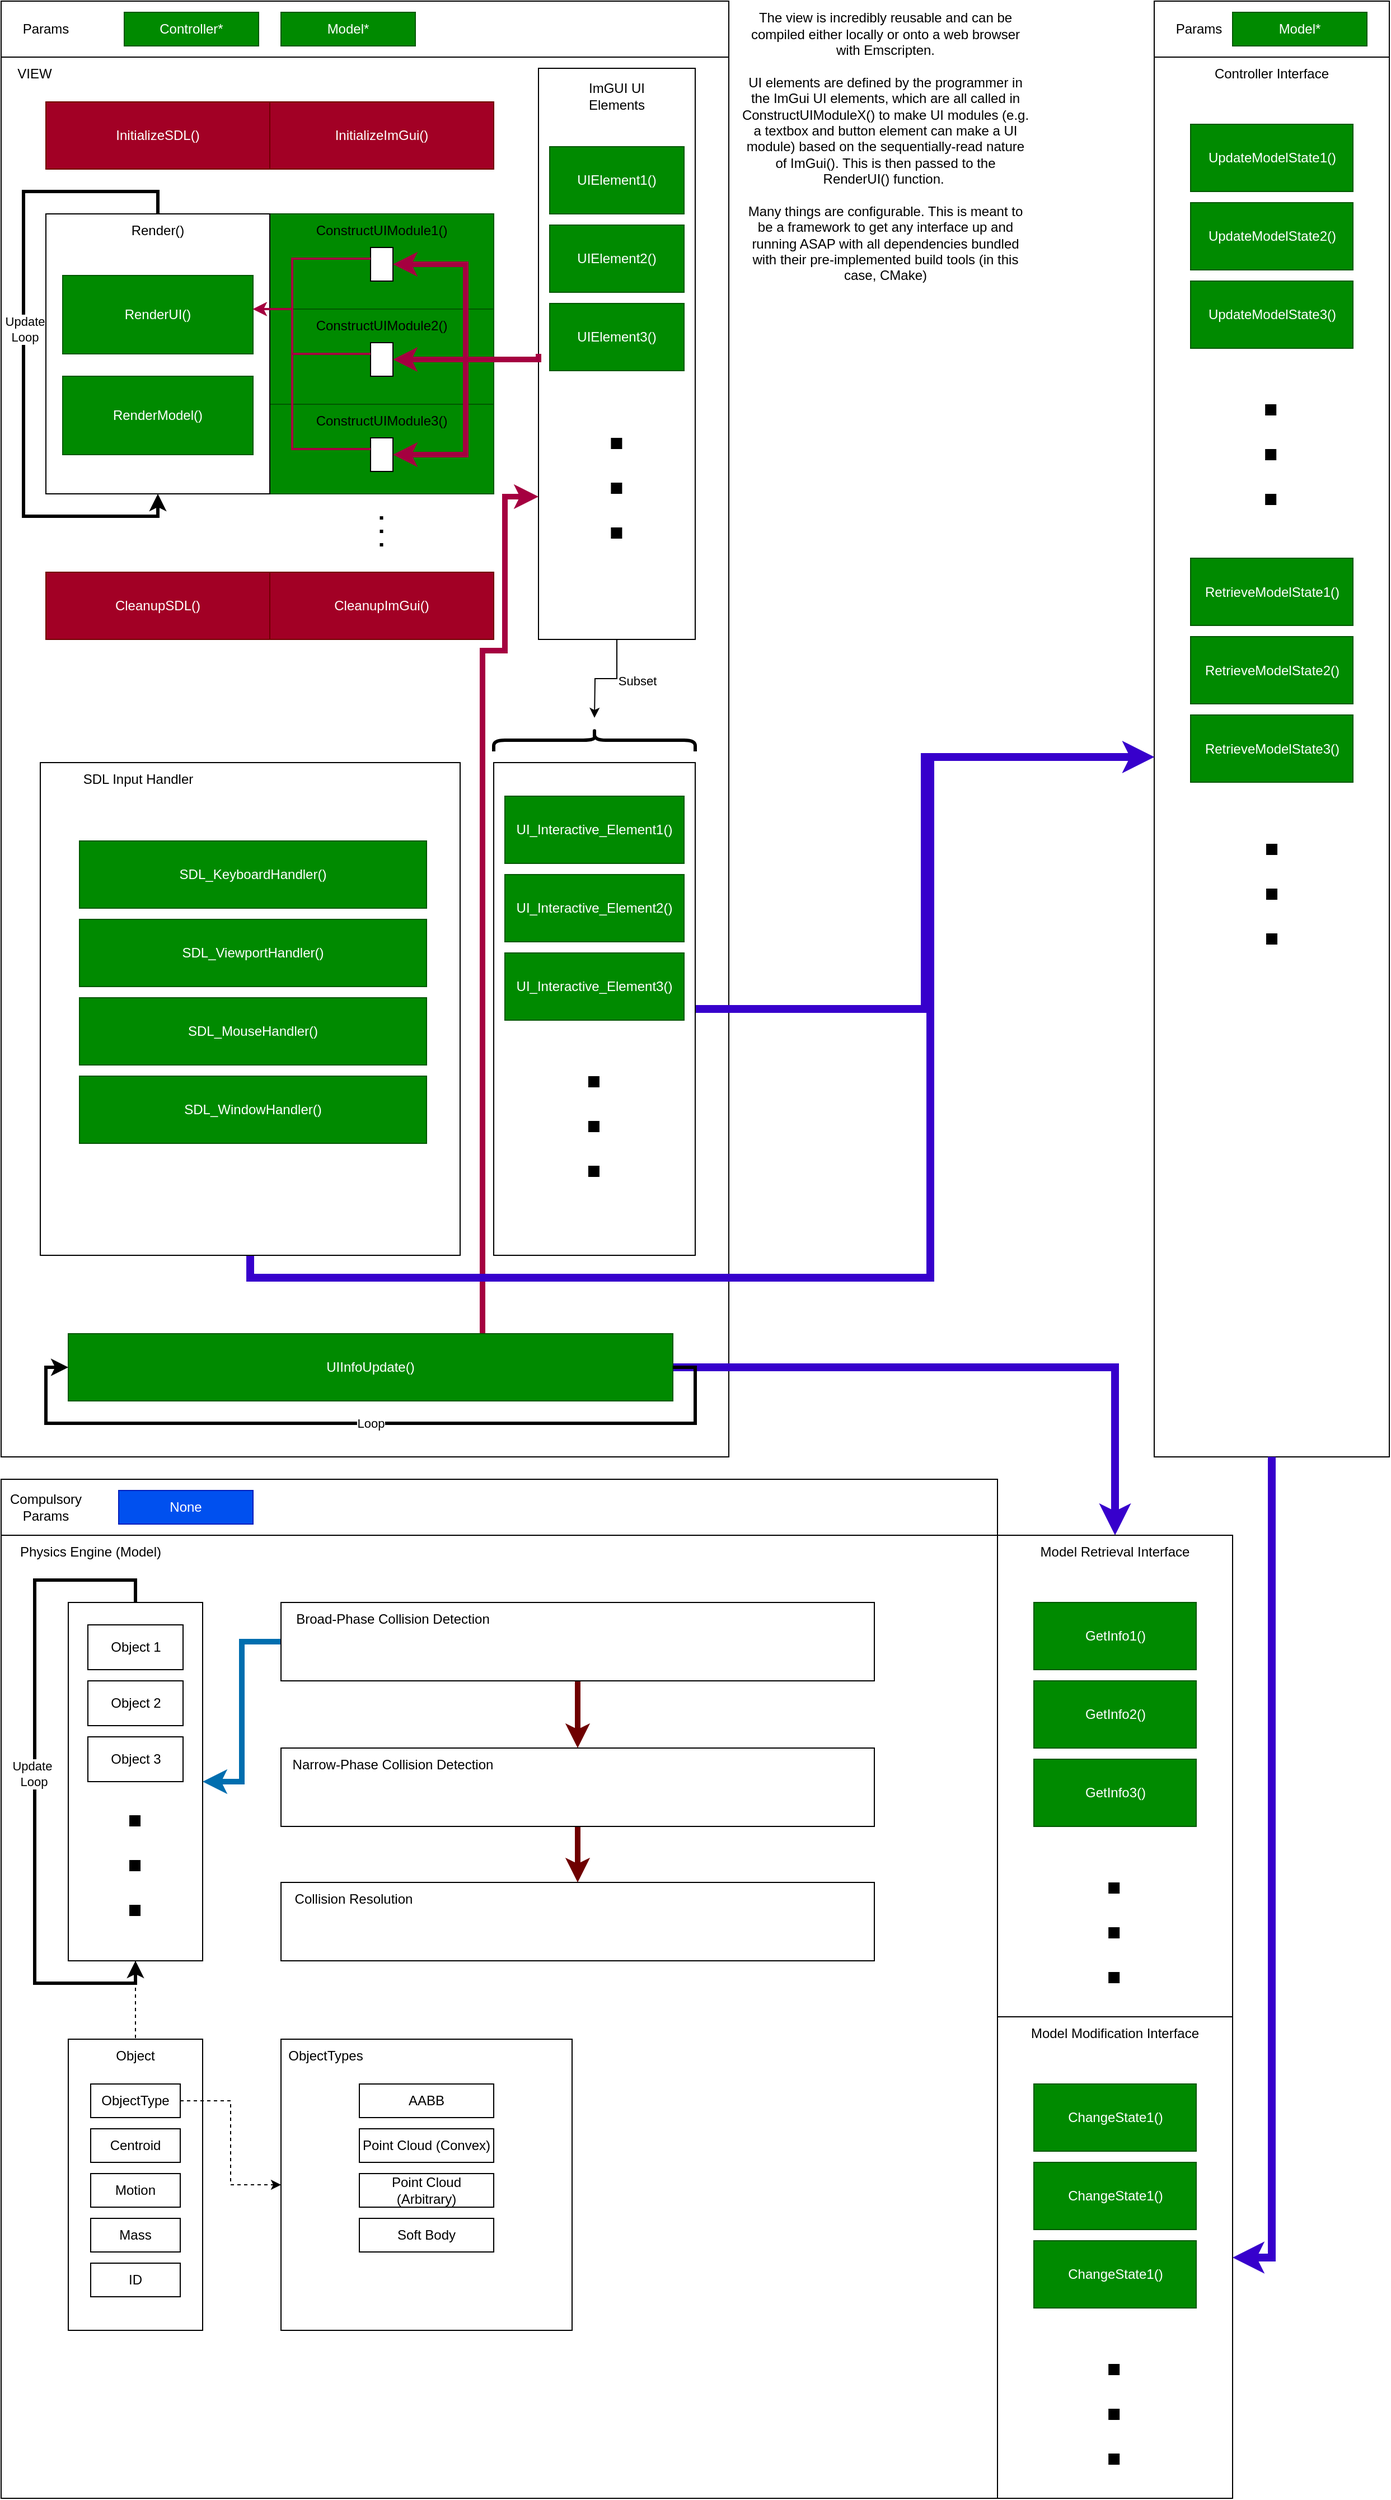 <mxfile version="22.1.2" type="device">
  <diagram name="Page-1" id="G8i8LE4mS__vQXn5z2gx">
    <mxGraphModel dx="1912" dy="1164" grid="1" gridSize="10" guides="1" tooltips="1" connect="1" arrows="1" fold="1" page="1" pageScale="1" pageWidth="4681" pageHeight="3300" math="0" shadow="0">
      <root>
        <mxCell id="0" />
        <mxCell id="1" parent="0" />
        <mxCell id="o1G3f_ZrXJ-Z2UeKWCLR-1" value="" style="rounded=0;whiteSpace=wrap;html=1;" parent="1" vertex="1">
          <mxGeometry y="50" width="650" height="1250" as="geometry" />
        </mxCell>
        <mxCell id="o1G3f_ZrXJ-Z2UeKWCLR-2" value="VIEW" style="text;html=1;strokeColor=none;fillColor=none;align=center;verticalAlign=middle;whiteSpace=wrap;rounded=0;" parent="1" vertex="1">
          <mxGeometry y="50" width="60" height="30" as="geometry" />
        </mxCell>
        <mxCell id="o1G3f_ZrXJ-Z2UeKWCLR-20" value="CleanupSDL()" style="rounded=0;whiteSpace=wrap;html=1;fillColor=#a20025;fontColor=#ffffff;strokeColor=#6F0000;" parent="1" vertex="1">
          <mxGeometry x="40" y="510" width="200" height="60" as="geometry" />
        </mxCell>
        <mxCell id="o1G3f_ZrXJ-Z2UeKWCLR-21" value="CleanupImGui()" style="rounded=0;whiteSpace=wrap;html=1;fillColor=#a20025;fontColor=#ffffff;strokeColor=#6F0000;" parent="1" vertex="1">
          <mxGeometry x="240" y="510" width="200" height="60" as="geometry" />
        </mxCell>
        <mxCell id="o1G3f_ZrXJ-Z2UeKWCLR-10" value="" style="rounded=0;whiteSpace=wrap;html=1;" parent="1" vertex="1">
          <mxGeometry width="650" height="50" as="geometry" />
        </mxCell>
        <mxCell id="o1G3f_ZrXJ-Z2UeKWCLR-11" value="Params" style="text;html=1;strokeColor=none;fillColor=none;align=center;verticalAlign=middle;whiteSpace=wrap;rounded=0;" parent="1" vertex="1">
          <mxGeometry width="80" height="50" as="geometry" />
        </mxCell>
        <mxCell id="o1G3f_ZrXJ-Z2UeKWCLR-13" value="Controller*" style="rounded=0;whiteSpace=wrap;html=1;fillColor=#008a00;fontColor=#ffffff;strokeColor=#005700;" parent="1" vertex="1">
          <mxGeometry x="110" y="10" width="120" height="30" as="geometry" />
        </mxCell>
        <mxCell id="o1G3f_ZrXJ-Z2UeKWCLR-19" value="Model*" style="rounded=0;whiteSpace=wrap;html=1;fillColor=#008a00;fontColor=#ffffff;strokeColor=#005700;" parent="1" vertex="1">
          <mxGeometry x="250" y="10" width="120" height="30" as="geometry" />
        </mxCell>
        <mxCell id="o1G3f_ZrXJ-Z2UeKWCLR-25" value="" style="rounded=0;whiteSpace=wrap;html=1;fillColor=#008a00;fontColor=#ffffff;strokeColor=#005700;" parent="1" vertex="1">
          <mxGeometry x="240" y="190" width="200" height="90" as="geometry" />
        </mxCell>
        <mxCell id="o1G3f_ZrXJ-Z2UeKWCLR-27" value="ConstructUIModule1()" style="text;html=1;strokeColor=none;fillColor=none;align=center;verticalAlign=middle;whiteSpace=wrap;rounded=0;" parent="1" vertex="1">
          <mxGeometry x="240" y="190" width="200" height="30" as="geometry" />
        </mxCell>
        <mxCell id="o1G3f_ZrXJ-Z2UeKWCLR-29" value="" style="rounded=0;whiteSpace=wrap;html=1;" parent="1" vertex="1">
          <mxGeometry x="480" y="60" width="140" height="510" as="geometry" />
        </mxCell>
        <mxCell id="o1G3f_ZrXJ-Z2UeKWCLR-30" value="UIElement1()" style="rounded=0;whiteSpace=wrap;html=1;fillColor=#008a00;fontColor=#ffffff;strokeColor=#005700;" parent="1" vertex="1">
          <mxGeometry x="490" y="130" width="120" height="60" as="geometry" />
        </mxCell>
        <mxCell id="o1G3f_ZrXJ-Z2UeKWCLR-31" value="UIElement2()" style="rounded=0;whiteSpace=wrap;html=1;fillColor=#008a00;fontColor=#ffffff;strokeColor=#005700;" parent="1" vertex="1">
          <mxGeometry x="490" y="200" width="120" height="60" as="geometry" />
        </mxCell>
        <mxCell id="o1G3f_ZrXJ-Z2UeKWCLR-32" value="UIElement3()" style="rounded=0;whiteSpace=wrap;html=1;fillColor=#008a00;fontColor=#ffffff;strokeColor=#005700;" parent="1" vertex="1">
          <mxGeometry x="490" y="270" width="120" height="60" as="geometry" />
        </mxCell>
        <mxCell id="o1G3f_ZrXJ-Z2UeKWCLR-33" value="" style="endArrow=none;dashed=1;html=1;dashPattern=1 3;strokeWidth=10;rounded=0;" parent="1" edge="1">
          <mxGeometry width="50" height="50" relative="1" as="geometry">
            <mxPoint x="549.71" y="390" as="sourcePoint" />
            <mxPoint x="549.71" y="490" as="targetPoint" />
          </mxGeometry>
        </mxCell>
        <mxCell id="o1G3f_ZrXJ-Z2UeKWCLR-34" value="" style="rounded=0;whiteSpace=wrap;html=1;" parent="1" vertex="1">
          <mxGeometry x="330" y="220" width="20" height="30" as="geometry" />
        </mxCell>
        <mxCell id="o1G3f_ZrXJ-Z2UeKWCLR-37" value="ImGUI UI Elements" style="text;html=1;strokeColor=none;fillColor=none;align=center;verticalAlign=middle;whiteSpace=wrap;rounded=0;" parent="1" vertex="1">
          <mxGeometry x="520" y="70" width="60" height="30" as="geometry" />
        </mxCell>
        <mxCell id="o1G3f_ZrXJ-Z2UeKWCLR-41" value="The view is incredibly reusable and can be compiled either locally or onto a web browser with Emscripten. &lt;br&gt;&lt;br&gt;UI elements are defined by the programmer in the ImGui UI elements, which are all called in ConstructUIModuleX() to make UI modules (e.g. a textbox and button element can make a UI module) based on the sequentially-read nature of ImGui(). This is then passed to the RenderUI() function.&amp;nbsp;&lt;br&gt;&lt;br&gt;Many things are configurable. This is meant to be a framework to get any interface up and running ASAP with all dependencies bundled with their pre-implemented build tools (in this case, CMake)" style="text;html=1;strokeColor=none;fillColor=none;align=center;verticalAlign=middle;whiteSpace=wrap;rounded=0;" parent="1" vertex="1">
          <mxGeometry x="660" width="260" height="260" as="geometry" />
        </mxCell>
        <mxCell id="o1G3f_ZrXJ-Z2UeKWCLR-45" value="" style="rounded=0;whiteSpace=wrap;html=1;fillColor=#008a00;fontColor=#ffffff;strokeColor=#005700;" parent="1" vertex="1">
          <mxGeometry x="240" y="275" width="200" height="85" as="geometry" />
        </mxCell>
        <mxCell id="o1G3f_ZrXJ-Z2UeKWCLR-46" value="ConstructUIModule2()" style="text;html=1;strokeColor=none;fillColor=none;align=center;verticalAlign=middle;whiteSpace=wrap;rounded=0;" parent="1" vertex="1">
          <mxGeometry x="240" y="275" width="200" height="30" as="geometry" />
        </mxCell>
        <mxCell id="o1G3f_ZrXJ-Z2UeKWCLR-47" value="" style="rounded=0;whiteSpace=wrap;html=1;" parent="1" vertex="1">
          <mxGeometry x="330" y="305" width="20" height="30" as="geometry" />
        </mxCell>
        <mxCell id="o1G3f_ZrXJ-Z2UeKWCLR-48" value="" style="rounded=0;whiteSpace=wrap;html=1;fillColor=#008a00;fontColor=#ffffff;strokeColor=#005700;" parent="1" vertex="1">
          <mxGeometry x="240" y="360" width="200" height="80" as="geometry" />
        </mxCell>
        <mxCell id="o1G3f_ZrXJ-Z2UeKWCLR-49" value="ConstructUIModule3()" style="text;html=1;strokeColor=none;fillColor=none;align=center;verticalAlign=middle;whiteSpace=wrap;rounded=0;" parent="1" vertex="1">
          <mxGeometry x="240" y="360" width="200" height="30" as="geometry" />
        </mxCell>
        <mxCell id="o1G3f_ZrXJ-Z2UeKWCLR-50" value="" style="rounded=0;whiteSpace=wrap;html=1;" parent="1" vertex="1">
          <mxGeometry x="330" y="390" width="20" height="30" as="geometry" />
        </mxCell>
        <mxCell id="o1G3f_ZrXJ-Z2UeKWCLR-51" value="" style="endArrow=none;dashed=1;html=1;dashPattern=1 3;strokeWidth=3;rounded=0;" parent="1" edge="1">
          <mxGeometry width="50" height="50" relative="1" as="geometry">
            <mxPoint x="339.76" y="460" as="sourcePoint" />
            <mxPoint x="339.76" y="490" as="targetPoint" />
          </mxGeometry>
        </mxCell>
        <mxCell id="o1G3f_ZrXJ-Z2UeKWCLR-58" style="edgeStyle=orthogonalEdgeStyle;rounded=0;orthogonalLoop=1;jettySize=auto;html=1;exitX=0;exitY=0.5;exitDx=0;exitDy=0;entryX=1;entryY=0.5;entryDx=0;entryDy=0;fillColor=#d80073;strokeColor=#A50040;strokeWidth=5;" parent="1" source="o1G3f_ZrXJ-Z2UeKWCLR-29" target="o1G3f_ZrXJ-Z2UeKWCLR-47" edge="1">
          <mxGeometry relative="1" as="geometry">
            <Array as="points">
              <mxPoint x="480" y="320" />
            </Array>
          </mxGeometry>
        </mxCell>
        <mxCell id="o1G3f_ZrXJ-Z2UeKWCLR-59" style="edgeStyle=orthogonalEdgeStyle;rounded=0;orthogonalLoop=1;jettySize=auto;html=1;entryX=1;entryY=0.5;entryDx=0;entryDy=0;fillColor=#d80073;strokeColor=#A50040;strokeWidth=5;" parent="1" target="o1G3f_ZrXJ-Z2UeKWCLR-50" edge="1">
          <mxGeometry relative="1" as="geometry">
            <mxPoint x="480" y="320" as="sourcePoint" />
            <Array as="points">
              <mxPoint x="480" y="320" />
              <mxPoint x="415" y="320" />
              <mxPoint x="415" y="405" />
            </Array>
          </mxGeometry>
        </mxCell>
        <mxCell id="o1G3f_ZrXJ-Z2UeKWCLR-57" style="edgeStyle=orthogonalEdgeStyle;rounded=0;orthogonalLoop=1;jettySize=auto;html=1;entryX=1;entryY=0.5;entryDx=0;entryDy=0;fillColor=#d80073;strokeColor=#A50040;strokeWidth=5;" parent="1" target="o1G3f_ZrXJ-Z2UeKWCLR-34" edge="1">
          <mxGeometry relative="1" as="geometry">
            <mxPoint x="480" y="320" as="sourcePoint" />
            <Array as="points">
              <mxPoint x="480" y="320" />
              <mxPoint x="415" y="320" />
              <mxPoint x="415" y="235" />
            </Array>
          </mxGeometry>
        </mxCell>
        <mxCell id="o1G3f_ZrXJ-Z2UeKWCLR-6" value="InitializeSDL()" style="rounded=0;whiteSpace=wrap;html=1;fillColor=#a20025;fontColor=#ffffff;strokeColor=#6F0000;" parent="1" vertex="1">
          <mxGeometry x="40" y="90" width="200" height="60" as="geometry" />
        </mxCell>
        <mxCell id="o1G3f_ZrXJ-Z2UeKWCLR-8" value="InitializeImGui()" style="rounded=0;whiteSpace=wrap;html=1;fillColor=#a20025;fontColor=#ffffff;strokeColor=#6F0000;" parent="1" vertex="1">
          <mxGeometry x="240" y="90" width="200" height="60" as="geometry" />
        </mxCell>
        <mxCell id="o1G3f_ZrXJ-Z2UeKWCLR-3" value="" style="rounded=0;whiteSpace=wrap;html=1;" parent="1" vertex="1">
          <mxGeometry x="40" y="190" width="200" height="250" as="geometry" />
        </mxCell>
        <mxCell id="o1G3f_ZrXJ-Z2UeKWCLR-4" value="RenderUI()" style="rounded=0;whiteSpace=wrap;html=1;fillColor=#008a00;fontColor=#ffffff;strokeColor=#005700;" parent="1" vertex="1">
          <mxGeometry x="55" y="245" width="170" height="70" as="geometry" />
        </mxCell>
        <mxCell id="o1G3f_ZrXJ-Z2UeKWCLR-136" style="edgeStyle=orthogonalEdgeStyle;rounded=0;orthogonalLoop=1;jettySize=auto;html=1;exitX=0.5;exitY=0;exitDx=0;exitDy=0;entryX=0.5;entryY=1;entryDx=0;entryDy=0;strokeWidth=3;" parent="1" source="o1G3f_ZrXJ-Z2UeKWCLR-5" target="o1G3f_ZrXJ-Z2UeKWCLR-3" edge="1">
          <mxGeometry relative="1" as="geometry">
            <Array as="points">
              <mxPoint x="140" y="170" />
              <mxPoint x="20" y="170" />
              <mxPoint x="20" y="460" />
              <mxPoint x="140" y="460" />
            </Array>
          </mxGeometry>
        </mxCell>
        <mxCell id="o1G3f_ZrXJ-Z2UeKWCLR-137" value="Update&lt;br&gt;Loop" style="edgeLabel;html=1;align=center;verticalAlign=middle;resizable=0;points=[];" parent="o1G3f_ZrXJ-Z2UeKWCLR-136" vertex="1" connectable="0">
          <mxGeometry x="-0.078" y="1" relative="1" as="geometry">
            <mxPoint as="offset" />
          </mxGeometry>
        </mxCell>
        <mxCell id="o1G3f_ZrXJ-Z2UeKWCLR-5" value="Render()" style="text;html=1;strokeColor=none;fillColor=none;align=center;verticalAlign=middle;whiteSpace=wrap;rounded=0;" parent="1" vertex="1">
          <mxGeometry x="125" y="190" width="30" height="30" as="geometry" />
        </mxCell>
        <mxCell id="o1G3f_ZrXJ-Z2UeKWCLR-9" value="RenderModel()" style="rounded=0;whiteSpace=wrap;html=1;fillColor=#008a00;fontColor=#ffffff;strokeColor=#005700;" parent="1" vertex="1">
          <mxGeometry x="55" y="335" width="170" height="70" as="geometry" />
        </mxCell>
        <mxCell id="o1G3f_ZrXJ-Z2UeKWCLR-88" style="edgeStyle=orthogonalEdgeStyle;rounded=0;orthogonalLoop=1;jettySize=auto;html=1;exitX=1;exitY=0.5;exitDx=0;exitDy=0;entryX=0;entryY=0.5;entryDx=0;entryDy=0;strokeWidth=7;fillColor=#6a00ff;strokeColor=#3700CC;" parent="1" source="o1G3f_ZrXJ-Z2UeKWCLR-68" target="o1G3f_ZrXJ-Z2UeKWCLR-85" edge="1">
          <mxGeometry relative="1" as="geometry" />
        </mxCell>
        <mxCell id="o1G3f_ZrXJ-Z2UeKWCLR-68" value="" style="rounded=0;whiteSpace=wrap;html=1;" parent="1" vertex="1">
          <mxGeometry x="440" y="680" width="180" height="440" as="geometry" />
        </mxCell>
        <mxCell id="o1G3f_ZrXJ-Z2UeKWCLR-72" value="" style="group" parent="1" vertex="1" connectable="0">
          <mxGeometry x="440" y="640" width="180" height="30" as="geometry" />
        </mxCell>
        <mxCell id="o1G3f_ZrXJ-Z2UeKWCLR-69" value="" style="shape=curlyBracket;whiteSpace=wrap;html=1;rounded=1;labelPosition=left;verticalLabelPosition=middle;align=right;verticalAlign=middle;direction=south;strokeWidth=3;" parent="o1G3f_ZrXJ-Z2UeKWCLR-72" vertex="1">
          <mxGeometry y="10" width="180" height="20" as="geometry" />
        </mxCell>
        <mxCell id="o1G3f_ZrXJ-Z2UeKWCLR-71" style="edgeStyle=orthogonalEdgeStyle;rounded=0;orthogonalLoop=1;jettySize=auto;html=1;exitX=0.5;exitY=1;exitDx=0;exitDy=0;" parent="o1G3f_ZrXJ-Z2UeKWCLR-72" source="o1G3f_ZrXJ-Z2UeKWCLR-29" edge="1">
          <mxGeometry relative="1" as="geometry">
            <mxPoint x="90" as="targetPoint" />
          </mxGeometry>
        </mxCell>
        <mxCell id="o1G3f_ZrXJ-Z2UeKWCLR-75" value="Subset" style="edgeLabel;html=1;align=center;verticalAlign=middle;resizable=0;points=[];" parent="o1G3f_ZrXJ-Z2UeKWCLR-71" vertex="1" connectable="0">
          <mxGeometry x="0.254" y="1" relative="1" as="geometry">
            <mxPoint x="36" as="offset" />
          </mxGeometry>
        </mxCell>
        <mxCell id="o1G3f_ZrXJ-Z2UeKWCLR-76" value="UI_Interactive_Element1()" style="rounded=0;whiteSpace=wrap;html=1;fillColor=#008a00;fontColor=#ffffff;strokeColor=#005700;" parent="1" vertex="1">
          <mxGeometry x="450" y="710" width="160" height="60" as="geometry" />
        </mxCell>
        <mxCell id="o1G3f_ZrXJ-Z2UeKWCLR-79" value="UI_Interactive_Element2()" style="rounded=0;whiteSpace=wrap;html=1;fillColor=#008a00;fontColor=#ffffff;strokeColor=#005700;" parent="1" vertex="1">
          <mxGeometry x="450" y="780" width="160" height="60" as="geometry" />
        </mxCell>
        <mxCell id="o1G3f_ZrXJ-Z2UeKWCLR-80" value="UI_Interactive_Element3()" style="rounded=0;whiteSpace=wrap;html=1;fillColor=#008a00;fontColor=#ffffff;strokeColor=#005700;" parent="1" vertex="1">
          <mxGeometry x="450" y="850" width="160" height="60" as="geometry" />
        </mxCell>
        <mxCell id="o1G3f_ZrXJ-Z2UeKWCLR-81" value="" style="endArrow=none;dashed=1;html=1;dashPattern=1 3;strokeWidth=10;rounded=0;" parent="1" edge="1">
          <mxGeometry width="50" height="50" relative="1" as="geometry">
            <mxPoint x="529.47" y="960" as="sourcePoint" />
            <mxPoint x="529.47" y="1060" as="targetPoint" />
          </mxGeometry>
        </mxCell>
        <mxCell id="o1G3f_ZrXJ-Z2UeKWCLR-87" value="" style="group" parent="1" vertex="1" connectable="0">
          <mxGeometry x="1030" y="50" width="210" height="1250" as="geometry" />
        </mxCell>
        <mxCell id="o1G3f_ZrXJ-Z2UeKWCLR-85" value="" style="rounded=0;whiteSpace=wrap;html=1;" parent="o1G3f_ZrXJ-Z2UeKWCLR-87" vertex="1">
          <mxGeometry width="210" height="1250" as="geometry" />
        </mxCell>
        <mxCell id="o1G3f_ZrXJ-Z2UeKWCLR-86" value="Controller Interface" style="text;html=1;strokeColor=none;fillColor=none;align=center;verticalAlign=middle;whiteSpace=wrap;rounded=0;" parent="o1G3f_ZrXJ-Z2UeKWCLR-87" vertex="1">
          <mxGeometry width="210" height="30" as="geometry" />
        </mxCell>
        <mxCell id="o1G3f_ZrXJ-Z2UeKWCLR-91" value="UpdateModelState1()" style="rounded=0;whiteSpace=wrap;html=1;fillColor=#008a00;fontColor=#ffffff;strokeColor=#005700;" parent="o1G3f_ZrXJ-Z2UeKWCLR-87" vertex="1">
          <mxGeometry x="32.5" y="60" width="145" height="60" as="geometry" />
        </mxCell>
        <mxCell id="o1G3f_ZrXJ-Z2UeKWCLR-98" value="UpdateModelState2()" style="rounded=0;whiteSpace=wrap;html=1;fillColor=#008a00;fontColor=#ffffff;strokeColor=#005700;" parent="o1G3f_ZrXJ-Z2UeKWCLR-87" vertex="1">
          <mxGeometry x="32.5" y="130" width="145" height="60" as="geometry" />
        </mxCell>
        <mxCell id="o1G3f_ZrXJ-Z2UeKWCLR-99" value="UpdateModelState3()" style="rounded=0;whiteSpace=wrap;html=1;fillColor=#008a00;fontColor=#ffffff;strokeColor=#005700;" parent="o1G3f_ZrXJ-Z2UeKWCLR-87" vertex="1">
          <mxGeometry x="32.5" y="200" width="145" height="60" as="geometry" />
        </mxCell>
        <mxCell id="o1G3f_ZrXJ-Z2UeKWCLR-102" value="" style="endArrow=none;dashed=1;html=1;dashPattern=1 3;strokeWidth=10;rounded=0;" parent="o1G3f_ZrXJ-Z2UeKWCLR-87" edge="1">
          <mxGeometry width="50" height="50" relative="1" as="geometry">
            <mxPoint x="104.09" y="310" as="sourcePoint" />
            <mxPoint x="104.09" y="410" as="targetPoint" />
          </mxGeometry>
        </mxCell>
        <mxCell id="URBZrm9Z0biOJ75B66dk-6" value="" style="group" vertex="1" connectable="0" parent="o1G3f_ZrXJ-Z2UeKWCLR-87">
          <mxGeometry x="32.5" y="447.5" width="145" height="355" as="geometry" />
        </mxCell>
        <mxCell id="URBZrm9Z0biOJ75B66dk-1" value="RetrieveModelState1()" style="rounded=0;whiteSpace=wrap;html=1;fillColor=#008a00;fontColor=#ffffff;strokeColor=#005700;" vertex="1" parent="URBZrm9Z0biOJ75B66dk-6">
          <mxGeometry width="145" height="60" as="geometry" />
        </mxCell>
        <mxCell id="URBZrm9Z0biOJ75B66dk-2" value="RetrieveModelState2()" style="rounded=0;whiteSpace=wrap;html=1;fillColor=#008a00;fontColor=#ffffff;strokeColor=#005700;" vertex="1" parent="URBZrm9Z0biOJ75B66dk-6">
          <mxGeometry y="70" width="145" height="60" as="geometry" />
        </mxCell>
        <mxCell id="URBZrm9Z0biOJ75B66dk-3" value="RetrieveModelState3()" style="rounded=0;whiteSpace=wrap;html=1;fillColor=#008a00;fontColor=#ffffff;strokeColor=#005700;" vertex="1" parent="URBZrm9Z0biOJ75B66dk-6">
          <mxGeometry y="140" width="145" height="60" as="geometry" />
        </mxCell>
        <mxCell id="URBZrm9Z0biOJ75B66dk-4" value="" style="endArrow=none;dashed=1;html=1;dashPattern=1 3;strokeWidth=10;rounded=0;" edge="1" parent="URBZrm9Z0biOJ75B66dk-6">
          <mxGeometry width="50" height="50" relative="1" as="geometry">
            <mxPoint x="72.5" y="255" as="sourcePoint" />
            <mxPoint x="72.5" y="355" as="targetPoint" />
          </mxGeometry>
        </mxCell>
        <mxCell id="o1G3f_ZrXJ-Z2UeKWCLR-103" value="" style="rounded=0;whiteSpace=wrap;html=1;" parent="1" vertex="1">
          <mxGeometry y="1370" width="890" height="860" as="geometry" />
        </mxCell>
        <mxCell id="o1G3f_ZrXJ-Z2UeKWCLR-105" value="" style="rounded=0;whiteSpace=wrap;html=1;" parent="1" vertex="1">
          <mxGeometry y="1320" width="890" height="50" as="geometry" />
        </mxCell>
        <mxCell id="o1G3f_ZrXJ-Z2UeKWCLR-118" value="Physics Engine (Model)" style="text;html=1;strokeColor=none;fillColor=none;align=center;verticalAlign=middle;whiteSpace=wrap;rounded=0;" parent="1" vertex="1">
          <mxGeometry y="1370" width="160" height="30" as="geometry" />
        </mxCell>
        <mxCell id="o1G3f_ZrXJ-Z2UeKWCLR-120" value="Compulsory Params" style="text;html=1;strokeColor=none;fillColor=none;align=center;verticalAlign=middle;whiteSpace=wrap;rounded=0;" parent="1" vertex="1">
          <mxGeometry y="1320" width="80" height="50" as="geometry" />
        </mxCell>
        <mxCell id="o1G3f_ZrXJ-Z2UeKWCLR-121" value="None" style="rounded=0;whiteSpace=wrap;html=1;fillColor=#0050ef;fontColor=#ffffff;strokeColor=#001DBC;" parent="1" vertex="1">
          <mxGeometry x="105" y="1330" width="120" height="30" as="geometry" />
        </mxCell>
        <mxCell id="o1G3f_ZrXJ-Z2UeKWCLR-122" style="edgeStyle=orthogonalEdgeStyle;rounded=0;orthogonalLoop=1;jettySize=auto;html=1;exitX=0.5;exitY=1;exitDx=0;exitDy=0;entryX=1;entryY=0.5;entryDx=0;entryDy=0;strokeWidth=7;fillColor=#6a00ff;strokeColor=#3700CC;" parent="1" source="o1G3f_ZrXJ-Z2UeKWCLR-85" target="o1G3f_ZrXJ-Z2UeKWCLR-107" edge="1">
          <mxGeometry relative="1" as="geometry" />
        </mxCell>
        <mxCell id="o1G3f_ZrXJ-Z2UeKWCLR-139" style="edgeStyle=orthogonalEdgeStyle;rounded=0;orthogonalLoop=1;jettySize=auto;html=1;entryX=0;entryY=0.75;entryDx=0;entryDy=0;strokeWidth=5;fillColor=#d80073;strokeColor=#A50040;" parent="1" source="o1G3f_ZrXJ-Z2UeKWCLR-132" target="o1G3f_ZrXJ-Z2UeKWCLR-29" edge="1">
          <mxGeometry relative="1" as="geometry">
            <Array as="points">
              <mxPoint x="430" y="580" />
              <mxPoint x="450" y="580" />
              <mxPoint x="450" y="443" />
            </Array>
          </mxGeometry>
        </mxCell>
        <mxCell id="o1G3f_ZrXJ-Z2UeKWCLR-143" style="edgeStyle=orthogonalEdgeStyle;rounded=0;orthogonalLoop=1;jettySize=auto;html=1;exitX=1;exitY=0.5;exitDx=0;exitDy=0;entryX=0.5;entryY=0;entryDx=0;entryDy=0;strokeWidth=7;fillColor=#6a00ff;strokeColor=#3700CC;" parent="1" source="o1G3f_ZrXJ-Z2UeKWCLR-132" target="o1G3f_ZrXJ-Z2UeKWCLR-124" edge="1">
          <mxGeometry relative="1" as="geometry">
            <Array as="points">
              <mxPoint x="995" y="1220" />
            </Array>
          </mxGeometry>
        </mxCell>
        <mxCell id="o1G3f_ZrXJ-Z2UeKWCLR-132" value="UIInfoUpdate()" style="rounded=0;whiteSpace=wrap;html=1;fillColor=#008a00;fontColor=#ffffff;strokeColor=#005700;" parent="1" vertex="1">
          <mxGeometry x="60" y="1190" width="540" height="60" as="geometry" />
        </mxCell>
        <mxCell id="o1G3f_ZrXJ-Z2UeKWCLR-134" style="edgeStyle=orthogonalEdgeStyle;rounded=0;orthogonalLoop=1;jettySize=auto;html=1;exitX=1;exitY=0.5;exitDx=0;exitDy=0;entryX=0;entryY=0.5;entryDx=0;entryDy=0;strokeWidth=3;" parent="1" source="o1G3f_ZrXJ-Z2UeKWCLR-132" target="o1G3f_ZrXJ-Z2UeKWCLR-132" edge="1">
          <mxGeometry relative="1" as="geometry">
            <Array as="points">
              <mxPoint x="620" y="1220" />
              <mxPoint x="620" y="1270" />
              <mxPoint x="40" y="1270" />
              <mxPoint x="40" y="1220" />
            </Array>
          </mxGeometry>
        </mxCell>
        <mxCell id="o1G3f_ZrXJ-Z2UeKWCLR-135" value="Loop" style="edgeLabel;html=1;align=center;verticalAlign=middle;resizable=0;points=[];" parent="o1G3f_ZrXJ-Z2UeKWCLR-134" vertex="1" connectable="0">
          <mxGeometry x="0.002" relative="1" as="geometry">
            <mxPoint as="offset" />
          </mxGeometry>
        </mxCell>
        <mxCell id="o1G3f_ZrXJ-Z2UeKWCLR-141" value="" style="group" parent="1" vertex="1" connectable="0">
          <mxGeometry x="890" y="1370" width="210" height="430" as="geometry" />
        </mxCell>
        <mxCell id="o1G3f_ZrXJ-Z2UeKWCLR-123" value="" style="rounded=0;whiteSpace=wrap;html=1;" parent="o1G3f_ZrXJ-Z2UeKWCLR-141" vertex="1">
          <mxGeometry width="210" height="430" as="geometry" />
        </mxCell>
        <mxCell id="o1G3f_ZrXJ-Z2UeKWCLR-124" value="Model Retrieval Interface" style="text;html=1;strokeColor=none;fillColor=none;align=center;verticalAlign=middle;whiteSpace=wrap;rounded=0;" parent="o1G3f_ZrXJ-Z2UeKWCLR-141" vertex="1">
          <mxGeometry width="210" height="30" as="geometry" />
        </mxCell>
        <mxCell id="o1G3f_ZrXJ-Z2UeKWCLR-128" value="GetInfo1()" style="rounded=0;whiteSpace=wrap;html=1;fillColor=#008a00;fontColor=#ffffff;strokeColor=#005700;" parent="o1G3f_ZrXJ-Z2UeKWCLR-141" vertex="1">
          <mxGeometry x="32.5" y="60" width="145" height="60" as="geometry" />
        </mxCell>
        <mxCell id="o1G3f_ZrXJ-Z2UeKWCLR-129" value="" style="endArrow=none;dashed=1;html=1;dashPattern=1 3;strokeWidth=10;rounded=0;" parent="o1G3f_ZrXJ-Z2UeKWCLR-141" edge="1">
          <mxGeometry width="50" height="50" relative="1" as="geometry">
            <mxPoint x="104.09" y="310" as="sourcePoint" />
            <mxPoint x="104.09" y="410" as="targetPoint" />
          </mxGeometry>
        </mxCell>
        <mxCell id="o1G3f_ZrXJ-Z2UeKWCLR-130" value="GetInfo2()" style="rounded=0;whiteSpace=wrap;html=1;fillColor=#008a00;fontColor=#ffffff;strokeColor=#005700;" parent="o1G3f_ZrXJ-Z2UeKWCLR-141" vertex="1">
          <mxGeometry x="32.5" y="130" width="145" height="60" as="geometry" />
        </mxCell>
        <mxCell id="o1G3f_ZrXJ-Z2UeKWCLR-131" value="GetInfo3()" style="rounded=0;whiteSpace=wrap;html=1;fillColor=#008a00;fontColor=#ffffff;strokeColor=#005700;" parent="o1G3f_ZrXJ-Z2UeKWCLR-141" vertex="1">
          <mxGeometry x="32.5" y="200" width="145" height="60" as="geometry" />
        </mxCell>
        <mxCell id="o1G3f_ZrXJ-Z2UeKWCLR-142" value="" style="group" parent="1" vertex="1" connectable="0">
          <mxGeometry x="890" y="1800" width="210" height="430" as="geometry" />
        </mxCell>
        <mxCell id="o1G3f_ZrXJ-Z2UeKWCLR-107" value="" style="rounded=0;whiteSpace=wrap;html=1;" parent="o1G3f_ZrXJ-Z2UeKWCLR-142" vertex="1">
          <mxGeometry width="210" height="430" as="geometry" />
        </mxCell>
        <mxCell id="o1G3f_ZrXJ-Z2UeKWCLR-108" value="Model Modification Interface" style="text;html=1;strokeColor=none;fillColor=none;align=center;verticalAlign=middle;whiteSpace=wrap;rounded=0;" parent="o1G3f_ZrXJ-Z2UeKWCLR-142" vertex="1">
          <mxGeometry width="210" height="30" as="geometry" />
        </mxCell>
        <mxCell id="o1G3f_ZrXJ-Z2UeKWCLR-109" value="ChangeState1()" style="rounded=0;whiteSpace=wrap;html=1;fillColor=#008a00;fontColor=#ffffff;strokeColor=#005700;" parent="o1G3f_ZrXJ-Z2UeKWCLR-142" vertex="1">
          <mxGeometry x="32.5" y="60" width="145" height="60" as="geometry" />
        </mxCell>
        <mxCell id="o1G3f_ZrXJ-Z2UeKWCLR-112" value="" style="endArrow=none;dashed=1;html=1;dashPattern=1 3;strokeWidth=10;rounded=0;" parent="o1G3f_ZrXJ-Z2UeKWCLR-142" edge="1">
          <mxGeometry width="50" height="50" relative="1" as="geometry">
            <mxPoint x="104.09" y="310" as="sourcePoint" />
            <mxPoint x="104.09" y="410" as="targetPoint" />
          </mxGeometry>
        </mxCell>
        <mxCell id="o1G3f_ZrXJ-Z2UeKWCLR-114" value="ChangeState1()" style="rounded=0;whiteSpace=wrap;html=1;fillColor=#008a00;fontColor=#ffffff;strokeColor=#005700;" parent="o1G3f_ZrXJ-Z2UeKWCLR-142" vertex="1">
          <mxGeometry x="32.5" y="130" width="145" height="60" as="geometry" />
        </mxCell>
        <mxCell id="o1G3f_ZrXJ-Z2UeKWCLR-115" value="ChangeState1()" style="rounded=0;whiteSpace=wrap;html=1;fillColor=#008a00;fontColor=#ffffff;strokeColor=#005700;" parent="o1G3f_ZrXJ-Z2UeKWCLR-142" vertex="1">
          <mxGeometry x="32.5" y="200" width="145" height="60" as="geometry" />
        </mxCell>
        <mxCell id="o1G3f_ZrXJ-Z2UeKWCLR-154" style="edgeStyle=orthogonalEdgeStyle;rounded=0;orthogonalLoop=1;jettySize=auto;html=1;exitX=0;exitY=0.5;exitDx=0;exitDy=0;entryX=1;entryY=0.5;entryDx=0;entryDy=0;fillColor=#1ba1e2;strokeColor=#006EAF;strokeWidth=5;" parent="1" source="o1G3f_ZrXJ-Z2UeKWCLR-152" target="o1G3f_ZrXJ-Z2UeKWCLR-146" edge="1">
          <mxGeometry relative="1" as="geometry" />
        </mxCell>
        <mxCell id="o1G3f_ZrXJ-Z2UeKWCLR-156" style="edgeStyle=orthogonalEdgeStyle;rounded=0;orthogonalLoop=1;jettySize=auto;html=1;entryX=0.5;entryY=0;entryDx=0;entryDy=0;fillColor=#a20025;strokeColor=#6F0000;strokeWidth=5;" parent="1" source="o1G3f_ZrXJ-Z2UeKWCLR-152" target="o1G3f_ZrXJ-Z2UeKWCLR-155" edge="1">
          <mxGeometry relative="1" as="geometry" />
        </mxCell>
        <mxCell id="o1G3f_ZrXJ-Z2UeKWCLR-152" value="" style="rounded=0;whiteSpace=wrap;html=1;" parent="1" vertex="1">
          <mxGeometry x="250" y="1430" width="530" height="70" as="geometry" />
        </mxCell>
        <mxCell id="o1G3f_ZrXJ-Z2UeKWCLR-153" value="Broad-Phase Collision Detection" style="text;html=1;strokeColor=none;fillColor=none;align=center;verticalAlign=middle;whiteSpace=wrap;rounded=0;" parent="1" vertex="1">
          <mxGeometry x="250" y="1430" width="200" height="30" as="geometry" />
        </mxCell>
        <mxCell id="o1G3f_ZrXJ-Z2UeKWCLR-179" style="edgeStyle=orthogonalEdgeStyle;rounded=0;orthogonalLoop=1;jettySize=auto;html=1;entryX=0.5;entryY=0;entryDx=0;entryDy=0;strokeWidth=5;fillColor=#a20025;strokeColor=#6F0000;" parent="1" source="o1G3f_ZrXJ-Z2UeKWCLR-155" target="o1G3f_ZrXJ-Z2UeKWCLR-177" edge="1">
          <mxGeometry relative="1" as="geometry" />
        </mxCell>
        <mxCell id="o1G3f_ZrXJ-Z2UeKWCLR-155" value="" style="rounded=0;whiteSpace=wrap;html=1;" parent="1" vertex="1">
          <mxGeometry x="250" y="1560" width="530" height="70" as="geometry" />
        </mxCell>
        <mxCell id="o1G3f_ZrXJ-Z2UeKWCLR-157" value="Narrow-Phase Collision Detection" style="text;html=1;strokeColor=none;fillColor=none;align=center;verticalAlign=middle;whiteSpace=wrap;rounded=0;" parent="1" vertex="1">
          <mxGeometry x="250" y="1560" width="200" height="30" as="geometry" />
        </mxCell>
        <mxCell id="o1G3f_ZrXJ-Z2UeKWCLR-161" value="" style="group" parent="1" vertex="1" connectable="0">
          <mxGeometry x="60" y="1430" width="120" height="320" as="geometry" />
        </mxCell>
        <mxCell id="o1G3f_ZrXJ-Z2UeKWCLR-146" value="" style="rounded=0;whiteSpace=wrap;html=1;" parent="o1G3f_ZrXJ-Z2UeKWCLR-161" vertex="1">
          <mxGeometry width="120" height="320" as="geometry" />
        </mxCell>
        <mxCell id="o1G3f_ZrXJ-Z2UeKWCLR-147" value="Object 1" style="rounded=0;whiteSpace=wrap;html=1;" parent="o1G3f_ZrXJ-Z2UeKWCLR-161" vertex="1">
          <mxGeometry x="17.5" y="20" width="85" height="40" as="geometry" />
        </mxCell>
        <mxCell id="o1G3f_ZrXJ-Z2UeKWCLR-148" value="Object 2" style="rounded=0;whiteSpace=wrap;html=1;" parent="o1G3f_ZrXJ-Z2UeKWCLR-161" vertex="1">
          <mxGeometry x="17.5" y="70" width="85" height="40" as="geometry" />
        </mxCell>
        <mxCell id="o1G3f_ZrXJ-Z2UeKWCLR-149" value="Object 3" style="rounded=0;whiteSpace=wrap;html=1;" parent="o1G3f_ZrXJ-Z2UeKWCLR-161" vertex="1">
          <mxGeometry x="17.5" y="120" width="85" height="40" as="geometry" />
        </mxCell>
        <mxCell id="o1G3f_ZrXJ-Z2UeKWCLR-150" value="" style="endArrow=none;dashed=1;html=1;dashPattern=1 3;strokeWidth=10;rounded=0;" parent="o1G3f_ZrXJ-Z2UeKWCLR-161" edge="1">
          <mxGeometry width="50" height="50" relative="1" as="geometry">
            <mxPoint x="59.52" y="190" as="sourcePoint" />
            <mxPoint x="59.52" y="290" as="targetPoint" />
          </mxGeometry>
        </mxCell>
        <mxCell id="o1G3f_ZrXJ-Z2UeKWCLR-162" style="edgeStyle=orthogonalEdgeStyle;rounded=0;orthogonalLoop=1;jettySize=auto;html=1;exitX=0.5;exitY=0;exitDx=0;exitDy=0;entryX=0.5;entryY=1;entryDx=0;entryDy=0;strokeWidth=3;" parent="o1G3f_ZrXJ-Z2UeKWCLR-161" source="o1G3f_ZrXJ-Z2UeKWCLR-146" target="o1G3f_ZrXJ-Z2UeKWCLR-146" edge="1">
          <mxGeometry relative="1" as="geometry">
            <Array as="points">
              <mxPoint x="60" y="-20" />
              <mxPoint x="-30" y="-20" />
              <mxPoint x="-30" y="340" />
              <mxPoint x="60" y="340" />
            </Array>
          </mxGeometry>
        </mxCell>
        <mxCell id="o1G3f_ZrXJ-Z2UeKWCLR-166" value="Update&amp;nbsp;&lt;br&gt;Loop" style="edgeLabel;html=1;align=center;verticalAlign=middle;resizable=0;points=[];" parent="o1G3f_ZrXJ-Z2UeKWCLR-162" vertex="1" connectable="0">
          <mxGeometry x="-0.026" y="-1" relative="1" as="geometry">
            <mxPoint as="offset" />
          </mxGeometry>
        </mxCell>
        <mxCell id="o1G3f_ZrXJ-Z2UeKWCLR-169" value="" style="endArrow=none;dashed=1;html=1;rounded=0;exitX=0.5;exitY=1;exitDx=0;exitDy=0;" parent="1" source="o1G3f_ZrXJ-Z2UeKWCLR-146" target="o1G3f_ZrXJ-Z2UeKWCLR-170" edge="1">
          <mxGeometry width="50" height="50" relative="1" as="geometry">
            <mxPoint x="410" y="1910" as="sourcePoint" />
            <mxPoint x="120" y="1770" as="targetPoint" />
          </mxGeometry>
        </mxCell>
        <mxCell id="o1G3f_ZrXJ-Z2UeKWCLR-170" value="" style="rounded=0;whiteSpace=wrap;html=1;" parent="1" vertex="1">
          <mxGeometry x="60" y="1820" width="120" height="260" as="geometry" />
        </mxCell>
        <mxCell id="o1G3f_ZrXJ-Z2UeKWCLR-171" value="Object" style="text;html=1;strokeColor=none;fillColor=none;align=center;verticalAlign=middle;whiteSpace=wrap;rounded=0;" parent="1" vertex="1">
          <mxGeometry x="90" y="1820" width="60" height="30" as="geometry" />
        </mxCell>
        <mxCell id="o1G3f_ZrXJ-Z2UeKWCLR-181" style="edgeStyle=orthogonalEdgeStyle;rounded=0;orthogonalLoop=1;jettySize=auto;html=1;exitX=1;exitY=0.5;exitDx=0;exitDy=0;entryX=0;entryY=0.5;entryDx=0;entryDy=0;dashed=1;" parent="1" source="o1G3f_ZrXJ-Z2UeKWCLR-172" target="o1G3f_ZrXJ-Z2UeKWCLR-180" edge="1">
          <mxGeometry relative="1" as="geometry" />
        </mxCell>
        <mxCell id="o1G3f_ZrXJ-Z2UeKWCLR-172" value="ObjectType" style="rounded=0;whiteSpace=wrap;html=1;" parent="1" vertex="1">
          <mxGeometry x="80" y="1860" width="80" height="30" as="geometry" />
        </mxCell>
        <mxCell id="o1G3f_ZrXJ-Z2UeKWCLR-173" value="Centroid" style="rounded=0;whiteSpace=wrap;html=1;" parent="1" vertex="1">
          <mxGeometry x="80" y="1900" width="80" height="30" as="geometry" />
        </mxCell>
        <mxCell id="o1G3f_ZrXJ-Z2UeKWCLR-174" value="Motion" style="rounded=0;whiteSpace=wrap;html=1;" parent="1" vertex="1">
          <mxGeometry x="80" y="1940" width="80" height="30" as="geometry" />
        </mxCell>
        <mxCell id="o1G3f_ZrXJ-Z2UeKWCLR-176" value="Mass" style="rounded=0;whiteSpace=wrap;html=1;" parent="1" vertex="1">
          <mxGeometry x="80" y="1980" width="80" height="30" as="geometry" />
        </mxCell>
        <mxCell id="o1G3f_ZrXJ-Z2UeKWCLR-177" value="" style="rounded=0;whiteSpace=wrap;html=1;" parent="1" vertex="1">
          <mxGeometry x="250" y="1680" width="530" height="70" as="geometry" />
        </mxCell>
        <mxCell id="o1G3f_ZrXJ-Z2UeKWCLR-178" value="Collision Resolution" style="text;html=1;strokeColor=none;fillColor=none;align=center;verticalAlign=middle;whiteSpace=wrap;rounded=0;" parent="1" vertex="1">
          <mxGeometry x="250" y="1680" width="130" height="30" as="geometry" />
        </mxCell>
        <mxCell id="o1G3f_ZrXJ-Z2UeKWCLR-180" value="" style="rounded=0;whiteSpace=wrap;html=1;" parent="1" vertex="1">
          <mxGeometry x="250" y="1820" width="260" height="260" as="geometry" />
        </mxCell>
        <mxCell id="o1G3f_ZrXJ-Z2UeKWCLR-182" value="ObjectTypes" style="text;html=1;strokeColor=none;fillColor=none;align=center;verticalAlign=middle;whiteSpace=wrap;rounded=0;" parent="1" vertex="1">
          <mxGeometry x="250" y="1820" width="80" height="30" as="geometry" />
        </mxCell>
        <mxCell id="o1G3f_ZrXJ-Z2UeKWCLR-183" value="AABB" style="rounded=0;whiteSpace=wrap;html=1;" parent="1" vertex="1">
          <mxGeometry x="320" y="1860" width="120" height="30" as="geometry" />
        </mxCell>
        <mxCell id="o1G3f_ZrXJ-Z2UeKWCLR-184" value="Point Cloud (Convex)" style="rounded=0;whiteSpace=wrap;html=1;" parent="1" vertex="1">
          <mxGeometry x="320" y="1900" width="120" height="30" as="geometry" />
        </mxCell>
        <mxCell id="o1G3f_ZrXJ-Z2UeKWCLR-185" value="Point Cloud (Arbitrary)" style="rounded=0;whiteSpace=wrap;html=1;" parent="1" vertex="1">
          <mxGeometry x="320" y="1940" width="120" height="30" as="geometry" />
        </mxCell>
        <mxCell id="o1G3f_ZrXJ-Z2UeKWCLR-186" value="ID" style="rounded=0;whiteSpace=wrap;html=1;" parent="1" vertex="1">
          <mxGeometry x="80" y="2020" width="80" height="30" as="geometry" />
        </mxCell>
        <mxCell id="o1G3f_ZrXJ-Z2UeKWCLR-200" style="edgeStyle=orthogonalEdgeStyle;rounded=0;orthogonalLoop=1;jettySize=auto;html=1;exitX=0.5;exitY=1;exitDx=0;exitDy=0;fillColor=#6a00ff;strokeColor=#3700CC;strokeWidth=7;entryX=0;entryY=0.5;entryDx=0;entryDy=0;" parent="1" source="o1G3f_ZrXJ-Z2UeKWCLR-187" target="o1G3f_ZrXJ-Z2UeKWCLR-85" edge="1">
          <mxGeometry relative="1" as="geometry">
            <mxPoint x="820" y="850" as="targetPoint" />
            <Array as="points">
              <mxPoint x="222" y="1140" />
              <mxPoint x="830" y="1140" />
              <mxPoint x="830" y="675" />
            </Array>
          </mxGeometry>
        </mxCell>
        <mxCell id="o1G3f_ZrXJ-Z2UeKWCLR-187" value="" style="rounded=0;whiteSpace=wrap;html=1;" parent="1" vertex="1">
          <mxGeometry x="35" y="680" width="375" height="440" as="geometry" />
        </mxCell>
        <mxCell id="o1G3f_ZrXJ-Z2UeKWCLR-188" value="SDL Input Handler" style="text;html=1;strokeColor=none;fillColor=none;align=center;verticalAlign=middle;whiteSpace=wrap;rounded=0;" parent="1" vertex="1">
          <mxGeometry x="35" y="680" width="175" height="30" as="geometry" />
        </mxCell>
        <mxCell id="o1G3f_ZrXJ-Z2UeKWCLR-196" value="SDL_KeyboardHandler()" style="rounded=0;whiteSpace=wrap;html=1;fillColor=#008a00;fontColor=#ffffff;strokeColor=#005700;" parent="1" vertex="1">
          <mxGeometry x="70" y="750" width="310" height="60" as="geometry" />
        </mxCell>
        <mxCell id="o1G3f_ZrXJ-Z2UeKWCLR-197" value="SDL_ViewportHandler()" style="rounded=0;whiteSpace=wrap;html=1;fillColor=#008a00;fontColor=#ffffff;strokeColor=#005700;" parent="1" vertex="1">
          <mxGeometry x="70" y="820" width="310" height="60" as="geometry" />
        </mxCell>
        <mxCell id="o1G3f_ZrXJ-Z2UeKWCLR-198" value="SDL_MouseHandler()" style="rounded=0;whiteSpace=wrap;html=1;fillColor=#008a00;fontColor=#ffffff;strokeColor=#005700;" parent="1" vertex="1">
          <mxGeometry x="70" y="890" width="310" height="60" as="geometry" />
        </mxCell>
        <mxCell id="o1G3f_ZrXJ-Z2UeKWCLR-199" value="SDL_WindowHandler()" style="rounded=0;whiteSpace=wrap;html=1;fillColor=#008a00;fontColor=#ffffff;strokeColor=#005700;" parent="1" vertex="1">
          <mxGeometry x="70" y="960" width="310" height="60" as="geometry" />
        </mxCell>
        <mxCell id="o1G3f_ZrXJ-Z2UeKWCLR-63" style="edgeStyle=orthogonalEdgeStyle;rounded=0;orthogonalLoop=1;jettySize=auto;html=1;exitX=0;exitY=0.5;exitDx=0;exitDy=0;entryX=1;entryY=0.5;entryDx=0;entryDy=0;fillColor=#d80073;strokeColor=#A50040;strokeWidth=2;" parent="1" edge="1">
          <mxGeometry relative="1" as="geometry">
            <mxPoint x="330" y="315" as="sourcePoint" />
            <mxPoint x="225.0" y="275" as="targetPoint" />
            <Array as="points">
              <mxPoint x="260" y="315" />
              <mxPoint x="260" y="275" />
            </Array>
          </mxGeometry>
        </mxCell>
        <mxCell id="o1G3f_ZrXJ-Z2UeKWCLR-64" style="edgeStyle=orthogonalEdgeStyle;rounded=0;orthogonalLoop=1;jettySize=auto;html=1;exitX=0;exitY=0.5;exitDx=0;exitDy=0;entryX=1;entryY=0.5;entryDx=0;entryDy=0;fillColor=#d80073;strokeColor=#A50040;strokeWidth=2;" parent="1" edge="1">
          <mxGeometry relative="1" as="geometry">
            <mxPoint x="330" y="400" as="sourcePoint" />
            <mxPoint x="225.0" y="275" as="targetPoint" />
            <Array as="points">
              <mxPoint x="260" y="400" />
              <mxPoint x="260" y="275" />
            </Array>
          </mxGeometry>
        </mxCell>
        <mxCell id="o1G3f_ZrXJ-Z2UeKWCLR-65" style="edgeStyle=orthogonalEdgeStyle;rounded=0;orthogonalLoop=1;jettySize=auto;html=1;exitX=0;exitY=0.5;exitDx=0;exitDy=0;entryX=1;entryY=0.5;entryDx=0;entryDy=0;strokeWidth=2;fillColor=#d80073;strokeColor=#A50040;" parent="1" edge="1">
          <mxGeometry relative="1" as="geometry">
            <mxPoint x="330" y="230" as="sourcePoint" />
            <mxPoint x="225.0" y="275" as="targetPoint" />
            <Array as="points">
              <mxPoint x="260" y="230" />
              <mxPoint x="260" y="275" />
            </Array>
          </mxGeometry>
        </mxCell>
        <mxCell id="URBZrm9Z0biOJ75B66dk-5" value="" style="group" vertex="1" connectable="0" parent="1">
          <mxGeometry x="1030" width="210" height="50" as="geometry" />
        </mxCell>
        <mxCell id="o1G3f_ZrXJ-Z2UeKWCLR-84" value="" style="rounded=0;whiteSpace=wrap;html=1;" parent="URBZrm9Z0biOJ75B66dk-5" vertex="1">
          <mxGeometry width="210" height="50" as="geometry" />
        </mxCell>
        <mxCell id="o1G3f_ZrXJ-Z2UeKWCLR-89" value="Params" style="text;html=1;strokeColor=none;fillColor=none;align=center;verticalAlign=middle;whiteSpace=wrap;rounded=0;" parent="URBZrm9Z0biOJ75B66dk-5" vertex="1">
          <mxGeometry width="80" height="50" as="geometry" />
        </mxCell>
        <mxCell id="o1G3f_ZrXJ-Z2UeKWCLR-90" value="Model*" style="rounded=0;whiteSpace=wrap;html=1;fillColor=#008a00;fontColor=#ffffff;strokeColor=#005700;" parent="URBZrm9Z0biOJ75B66dk-5" vertex="1">
          <mxGeometry x="70" y="10" width="120" height="30" as="geometry" />
        </mxCell>
        <mxCell id="URBZrm9Z0biOJ75B66dk-9" value="Soft Body" style="rounded=0;whiteSpace=wrap;html=1;" vertex="1" parent="1">
          <mxGeometry x="320" y="1980" width="120" height="30" as="geometry" />
        </mxCell>
      </root>
    </mxGraphModel>
  </diagram>
</mxfile>
